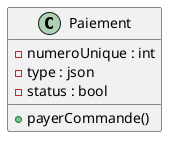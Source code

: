 @startuml Paiement

Class Paiement {
    - numeroUnique : int
    - type : json
    - status : bool

    + payerCommande()
}

@enduml



